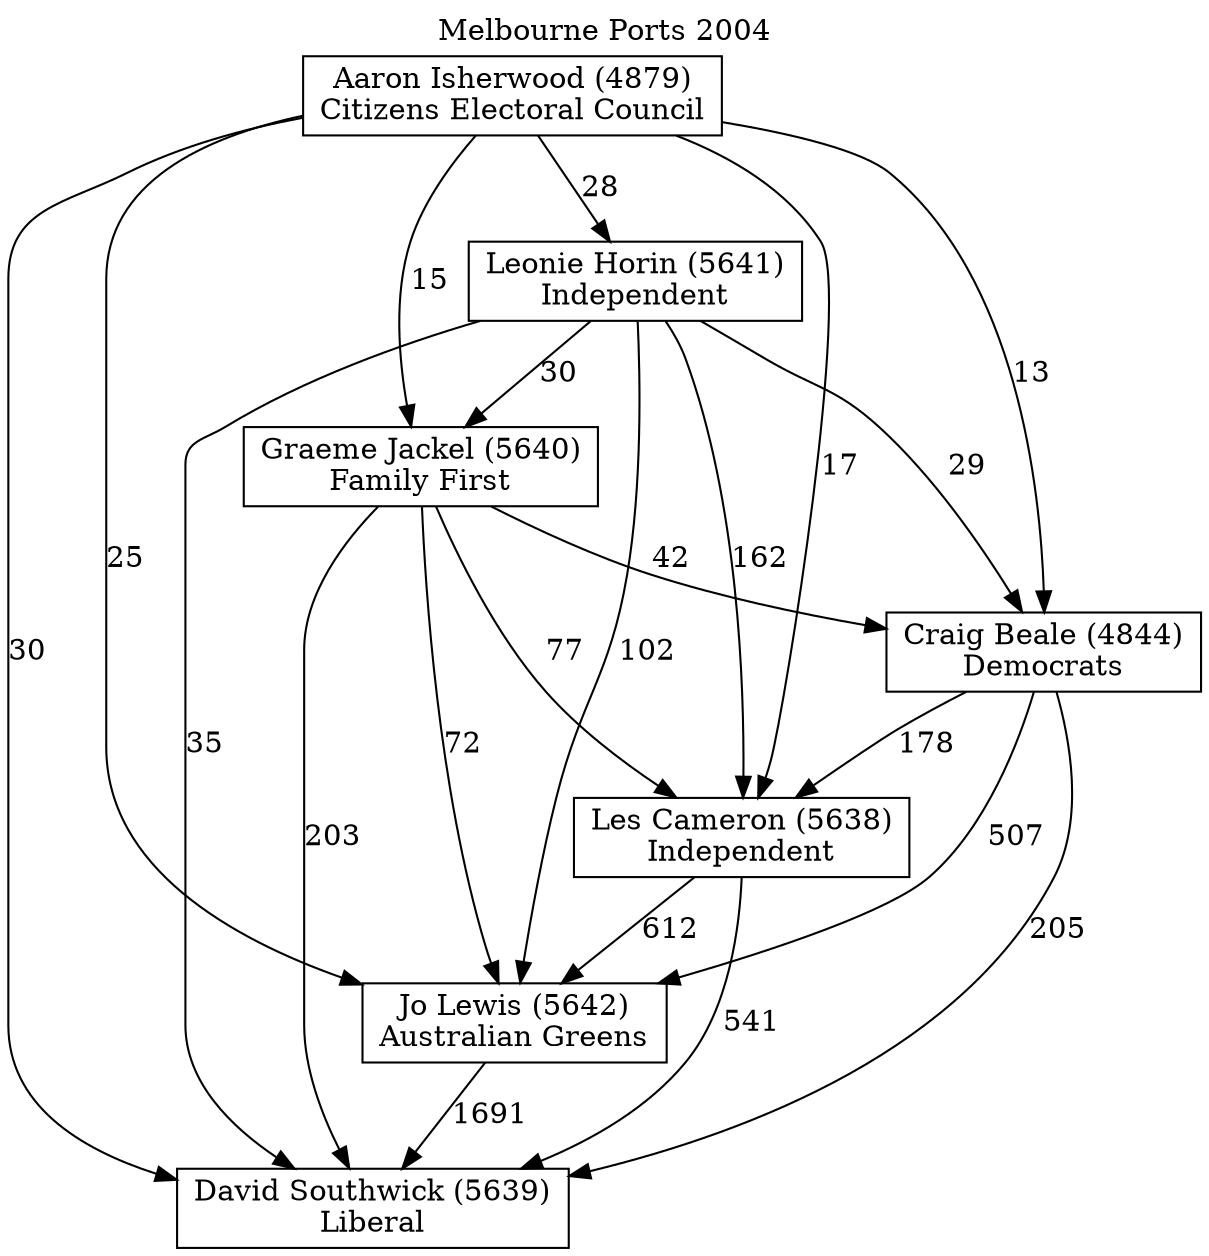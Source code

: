 // House preference flow
digraph "David Southwick (5639)_Melbourne Ports_2004" {
	graph [label="Melbourne Ports 2004" labelloc=t mclimit=10]
	node [shape=box]
	"David Southwick (5639)" [label="David Southwick (5639)
Liberal"]
	"Jo Lewis (5642)" [label="Jo Lewis (5642)
Australian Greens"]
	"Les Cameron (5638)" [label="Les Cameron (5638)
Independent"]
	"Craig Beale (4844)" [label="Craig Beale (4844)
Democrats"]
	"Graeme Jackel (5640)" [label="Graeme Jackel (5640)
Family First"]
	"Leonie Horin (5641)" [label="Leonie Horin (5641)
Independent"]
	"Aaron Isherwood (4879)" [label="Aaron Isherwood (4879)
Citizens Electoral Council"]
	"Jo Lewis (5642)" -> "David Southwick (5639)" [label=1691]
	"Les Cameron (5638)" -> "Jo Lewis (5642)" [label=612]
	"Craig Beale (4844)" -> "Les Cameron (5638)" [label=178]
	"Graeme Jackel (5640)" -> "Craig Beale (4844)" [label=42]
	"Leonie Horin (5641)" -> "Graeme Jackel (5640)" [label=30]
	"Aaron Isherwood (4879)" -> "Leonie Horin (5641)" [label=28]
	"Les Cameron (5638)" -> "David Southwick (5639)" [label=541]
	"Craig Beale (4844)" -> "David Southwick (5639)" [label=205]
	"Graeme Jackel (5640)" -> "David Southwick (5639)" [label=203]
	"Leonie Horin (5641)" -> "David Southwick (5639)" [label=35]
	"Aaron Isherwood (4879)" -> "David Southwick (5639)" [label=30]
	"Aaron Isherwood (4879)" -> "Graeme Jackel (5640)" [label=15]
	"Leonie Horin (5641)" -> "Craig Beale (4844)" [label=29]
	"Aaron Isherwood (4879)" -> "Craig Beale (4844)" [label=13]
	"Graeme Jackel (5640)" -> "Les Cameron (5638)" [label=77]
	"Leonie Horin (5641)" -> "Les Cameron (5638)" [label=162]
	"Aaron Isherwood (4879)" -> "Les Cameron (5638)" [label=17]
	"Craig Beale (4844)" -> "Jo Lewis (5642)" [label=507]
	"Graeme Jackel (5640)" -> "Jo Lewis (5642)" [label=72]
	"Leonie Horin (5641)" -> "Jo Lewis (5642)" [label=102]
	"Aaron Isherwood (4879)" -> "Jo Lewis (5642)" [label=25]
}
